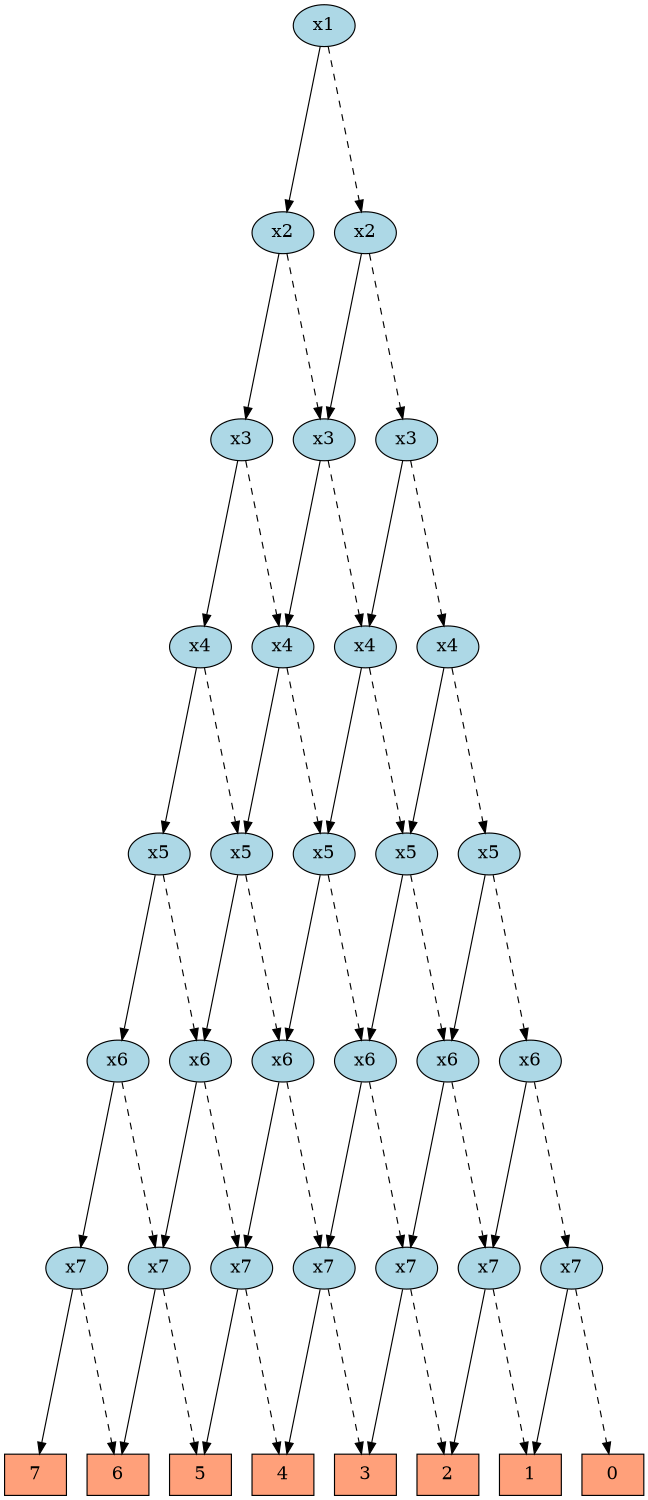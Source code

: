 digraph G { 
graph [ fontname = "Helvetica",fontsize="16",ratio = "auto",
        size="7.5,10",ranksep="2.00" ];
node [fontsize="16"];
"#91" [label="x1",fillcolor=lightblue,color=black,shape=ellipse,style=filled];
"#73" [label="x7",fillcolor=lightblue,color=black,shape=ellipse,style=filled];
"#90" [label="x2",fillcolor=lightblue,color=black,shape=ellipse,style=filled];
"#72" [label="x4",fillcolor=lightblue,color=black,shape=ellipse,style=filled];
"#10" [label="3",fillcolor=lightsalmon,color=black,shape=box,style=filled];
"#71" [label="x5",fillcolor=lightblue,color=black,shape=ellipse,style=filled];
"#35" [label="5",fillcolor=lightsalmon,color=black,shape=box,style=filled];
"#70" [label="x6",fillcolor=lightblue,color=black,shape=ellipse,style=filled];
"#87" [label="x5",fillcolor=lightblue,color=black,shape=ellipse,style=filled];
"#69" [label="x7",fillcolor=lightblue,color=black,shape=ellipse,style=filled];
"#88" [label="x4",fillcolor=lightblue,color=black,shape=ellipse,style=filled];
"#85" [label="x7",fillcolor=lightblue,color=black,shape=ellipse,style=filled];
"#67" [label="x6",fillcolor=lightblue,color=black,shape=ellipse,style=filled];
"#86" [label="x6",fillcolor=lightblue,color=black,shape=ellipse,style=filled];
"#68" [label="x5",fillcolor=lightblue,color=black,shape=ellipse,style=filled];
"#65" [label="x6",fillcolor=lightblue,color=black,shape=ellipse,style=filled];
"#66" [label="x7",fillcolor=lightblue,color=black,shape=ellipse,style=filled];
"#89" [label="x3",fillcolor=lightblue,color=black,shape=ellipse,style=filled];
"#63" [label="x7",fillcolor=lightblue,color=black,shape=ellipse,style=filled];
"#64" [label="x7",fillcolor=lightblue,color=black,shape=ellipse,style=filled];
"#1" [label="1",fillcolor=lightsalmon,color=black,shape=box,style=filled];
"#20" [label="4",fillcolor=lightsalmon,color=black,shape=box,style=filled];
"#80" [label="x5",fillcolor=lightblue,color=black,shape=ellipse,style=filled];
"#0" [label="0",fillcolor=lightsalmon,color=black,shape=box,style=filled];
"#82" [label="x3",fillcolor=lightblue,color=black,shape=ellipse,style=filled];
"#81" [label="x4",fillcolor=lightblue,color=black,shape=ellipse,style=filled];
"#84" [label="7",fillcolor=lightsalmon,color=black,shape=box,style=filled];
"#83" [label="x2",fillcolor=lightblue,color=black,shape=ellipse,style=filled];
"#56" [label="6",fillcolor=lightsalmon,color=black,shape=box,style=filled];
"#74" [label="x6",fillcolor=lightblue,color=black,shape=ellipse,style=filled];
"#75" [label="x5",fillcolor=lightblue,color=black,shape=ellipse,style=filled];
"#76" [label="x4",fillcolor=lightblue,color=black,shape=ellipse,style=filled];
"#77" [label="x3",fillcolor=lightblue,color=black,shape=ellipse,style=filled];
"#78" [label="x7",fillcolor=lightblue,color=black,shape=ellipse,style=filled];
"#79" [label="x6",fillcolor=lightblue,color=black,shape=ellipse,style=filled];
"#4" [label="2",fillcolor=lightsalmon,color=black,shape=box,style=filled];
"#91" -> "#90" [color=black,style=solid];
"#91" -> "#83" [color=black,style=dashed];
"#73" -> "#20" [color=black,style=dashed];
"#73" -> "#35" [color=black,style=solid];
"#90" -> "#82" [color=black,style=dashed];
"#90" -> "#89" [color=black,style=solid];
"#72" -> "#71" [color=black,style=solid];
"#72" -> "#68" [color=black,style=dashed];
"#71" -> "#70" [color=black,style=solid];
"#71" -> "#67" [color=black,style=dashed];
"#70" -> "#69" [color=black,style=solid];
"#70" -> "#66" [color=black,style=dashed];
"#87" -> "#86" [color=black,style=solid];
"#87" -> "#79" [color=black,style=dashed];
"#69" -> "#20" [color=black,style=solid];
"#69" -> "#10" [color=black,style=dashed];
"#88" -> "#80" [color=black,style=dashed];
"#88" -> "#87" [color=black,style=solid];
"#85" -> "#84" [color=black,style=solid];
"#85" -> "#56" [color=black,style=dashed];
"#67" -> "#66" [color=black,style=solid];
"#67" -> "#64" [color=black,style=dashed];
"#86" -> "#85" [color=black,style=solid];
"#86" -> "#78" [color=black,style=dashed];
"#68" -> "#67" [color=black,style=solid];
"#68" -> "#65" [color=black,style=dashed];
"#65" -> "#63" [color=black,style=dashed];
"#65" -> "#64" [color=black,style=solid];
"#66" -> "#10" [color=black,style=solid];
"#66" -> "#4" [color=black,style=dashed];
"#89" -> "#81" [color=black,style=dashed];
"#89" -> "#88" [color=black,style=solid];
"#63" -> "#1" [color=black,style=solid];
"#63" -> "#0" [color=black,style=dashed];
"#64" -> "#1" [color=black,style=dashed];
"#64" -> "#4" [color=black,style=solid];
"#80" -> "#74" [color=black,style=dashed];
"#80" -> "#79" [color=black,style=solid];
"#82" -> "#81" [color=black,style=solid];
"#82" -> "#76" [color=black,style=dashed];
"#81" -> "#80" [color=black,style=solid];
"#81" -> "#75" [color=black,style=dashed];
"#83" -> "#82" [color=black,style=solid];
"#83" -> "#77" [color=black,style=dashed];
"#74" -> "#73" [color=black,style=solid];
"#74" -> "#69" [color=black,style=dashed];
"#75" -> "#70" [color=black,style=dashed];
"#75" -> "#74" [color=black,style=solid];
"#76" -> "#71" [color=black,style=dashed];
"#76" -> "#75" [color=black,style=solid];
"#77" -> "#72" [color=black,style=dashed];
"#77" -> "#76" [color=black,style=solid];
"#78" -> "#35" [color=black,style=dashed];
"#78" -> "#56" [color=black,style=solid];
"#79" -> "#73" [color=black,style=dashed];
"#79" -> "#78" [color=black,style=solid];
}
